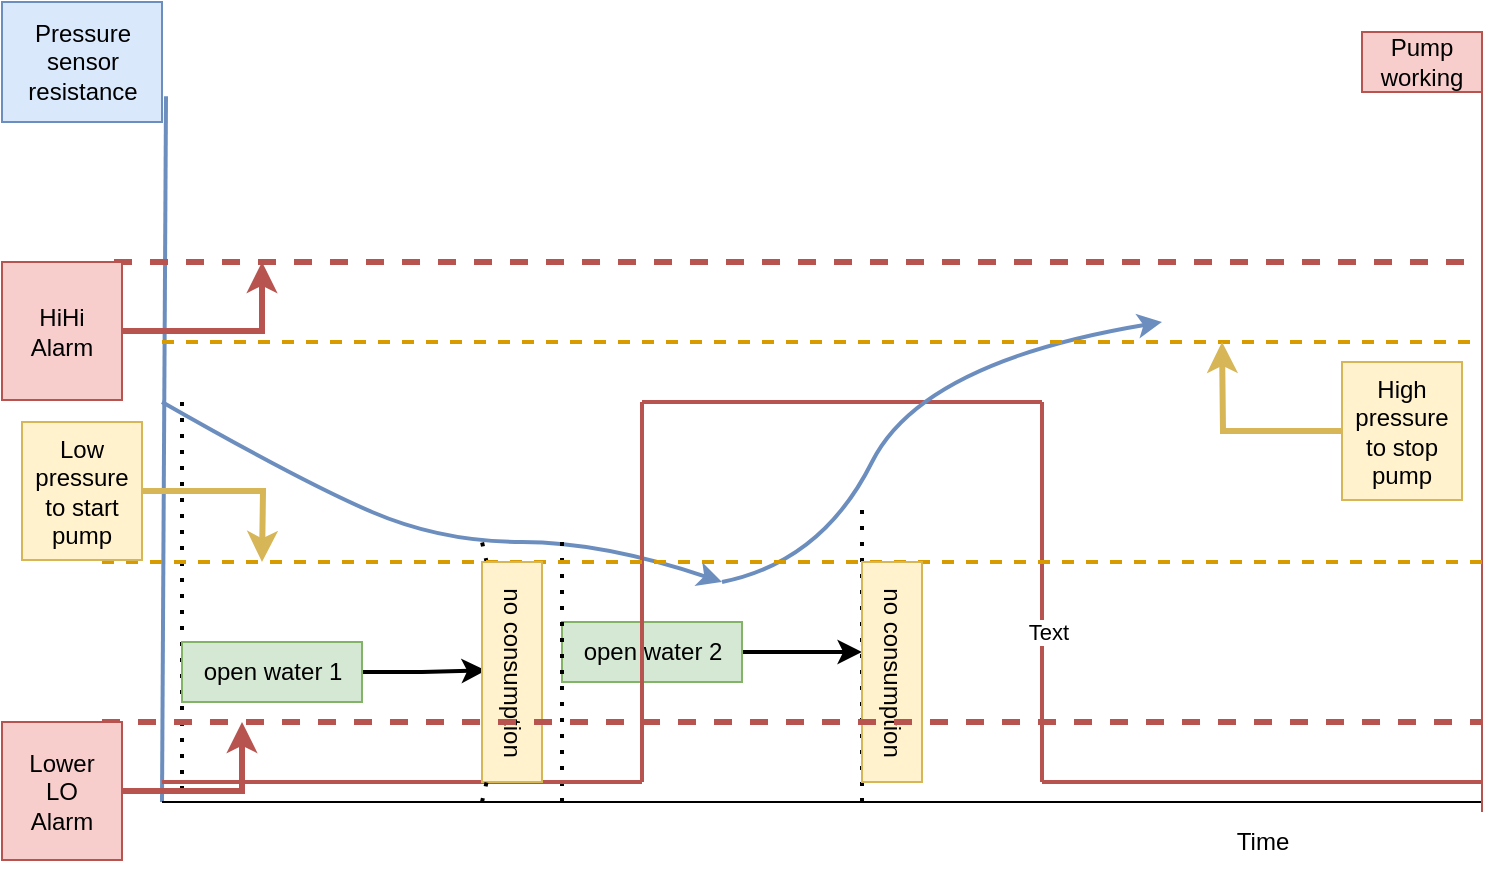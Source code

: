 <mxfile version="20.1.3" type="github">
  <diagram name="Page-1" id="c7558073-3199-34d8-9f00-42111426c3f3">
    <mxGraphModel dx="878" dy="634" grid="1" gridSize="10" guides="1" tooltips="1" connect="1" arrows="1" fold="1" page="1" pageScale="1" pageWidth="826" pageHeight="1169" background="none" math="0" shadow="0">
      <root>
        <mxCell id="0" />
        <mxCell id="1" parent="0" />
        <mxCell id="BxefesWGFPJ47FyZC_82-97" value="" style="endArrow=none;html=1;rounded=0;fillColor=#dae8fc;strokeColor=#6c8ebf;strokeWidth=2;exitX=1.025;exitY=0.786;exitDx=0;exitDy=0;exitPerimeter=0;" edge="1" parent="1" source="BxefesWGFPJ47FyZC_82-98">
          <mxGeometry width="50" height="50" relative="1" as="geometry">
            <mxPoint x="160" y="480" as="sourcePoint" />
            <mxPoint x="160" y="720" as="targetPoint" />
          </mxGeometry>
        </mxCell>
        <mxCell id="BxefesWGFPJ47FyZC_82-98" value="Pressure&lt;br&gt;sensor&lt;br&gt;resistance" style="text;html=1;align=center;verticalAlign=middle;resizable=0;points=[];autosize=1;strokeColor=#6c8ebf;fillColor=#dae8fc;" vertex="1" parent="1">
          <mxGeometry x="80" y="320" width="80" height="60" as="geometry" />
        </mxCell>
        <mxCell id="BxefesWGFPJ47FyZC_82-99" value="" style="endArrow=none;html=1;rounded=0;" edge="1" parent="1">
          <mxGeometry width="50" height="50" relative="1" as="geometry">
            <mxPoint x="160" y="720" as="sourcePoint" />
            <mxPoint x="820" y="720" as="targetPoint" />
          </mxGeometry>
        </mxCell>
        <mxCell id="BxefesWGFPJ47FyZC_82-101" value="Time" style="text;html=1;align=center;verticalAlign=middle;resizable=0;points=[];autosize=1;strokeColor=none;fillColor=none;" vertex="1" parent="1">
          <mxGeometry x="685" y="725" width="50" height="30" as="geometry" />
        </mxCell>
        <mxCell id="BxefesWGFPJ47FyZC_82-102" value="" style="endArrow=none;html=1;rounded=0;fillColor=#f8cecc;strokeColor=#b85450;exitX=1;exitY=1;exitDx=0;exitDy=0;" edge="1" parent="1" source="BxefesWGFPJ47FyZC_82-103">
          <mxGeometry width="50" height="50" relative="1" as="geometry">
            <mxPoint x="820" y="485" as="sourcePoint" />
            <mxPoint x="820" y="725" as="targetPoint" />
          </mxGeometry>
        </mxCell>
        <mxCell id="BxefesWGFPJ47FyZC_82-103" value="Pump working" style="text;html=1;strokeColor=#b85450;fillColor=#f8cecc;align=center;verticalAlign=middle;whiteSpace=wrap;rounded=0;" vertex="1" parent="1">
          <mxGeometry x="760" y="335" width="60" height="30" as="geometry" />
        </mxCell>
        <mxCell id="BxefesWGFPJ47FyZC_82-104" value="" style="curved=1;endArrow=classic;html=1;rounded=0;strokeWidth=2;fillColor=#dae8fc;strokeColor=#6c8ebf;" edge="1" parent="1">
          <mxGeometry width="50" height="50" relative="1" as="geometry">
            <mxPoint x="160" y="520" as="sourcePoint" />
            <mxPoint x="440" y="610" as="targetPoint" />
            <Array as="points">
              <mxPoint x="230" y="560" />
              <mxPoint x="300" y="590" />
              <mxPoint x="380" y="590" />
            </Array>
          </mxGeometry>
        </mxCell>
        <mxCell id="BxefesWGFPJ47FyZC_82-105" value="" style="endArrow=none;dashed=1;html=1;dashPattern=1 3;strokeWidth=2;rounded=0;" edge="1" parent="1">
          <mxGeometry width="50" height="50" relative="1" as="geometry">
            <mxPoint x="170" y="520" as="sourcePoint" />
            <mxPoint x="170" y="720" as="targetPoint" />
          </mxGeometry>
        </mxCell>
        <mxCell id="BxefesWGFPJ47FyZC_82-106" value="" style="endArrow=none;dashed=1;html=1;dashPattern=1 3;strokeWidth=2;rounded=0;startArrow=none;" edge="1" parent="1" source="BxefesWGFPJ47FyZC_82-120">
          <mxGeometry width="50" height="50" relative="1" as="geometry">
            <mxPoint x="320" y="720" as="sourcePoint" />
            <mxPoint x="320" y="590" as="targetPoint" />
          </mxGeometry>
        </mxCell>
        <mxCell id="BxefesWGFPJ47FyZC_82-123" style="edgeStyle=orthogonalEdgeStyle;rounded=0;orthogonalLoop=1;jettySize=auto;html=1;entryX=0.493;entryY=0.933;entryDx=0;entryDy=0;entryPerimeter=0;strokeWidth=2;" edge="1" parent="1" source="BxefesWGFPJ47FyZC_82-107" target="BxefesWGFPJ47FyZC_82-120">
          <mxGeometry relative="1" as="geometry" />
        </mxCell>
        <mxCell id="BxefesWGFPJ47FyZC_82-107" value="open water 1" style="text;html=1;align=center;verticalAlign=middle;resizable=0;points=[];autosize=1;strokeColor=#82b366;fillColor=#d5e8d4;" vertex="1" parent="1">
          <mxGeometry x="170" y="640" width="90" height="30" as="geometry" />
        </mxCell>
        <mxCell id="BxefesWGFPJ47FyZC_82-124" style="edgeStyle=orthogonalEdgeStyle;rounded=0;orthogonalLoop=1;jettySize=auto;html=1;strokeWidth=2;" edge="1" parent="1" source="BxefesWGFPJ47FyZC_82-108">
          <mxGeometry relative="1" as="geometry">
            <mxPoint x="510" y="645.0" as="targetPoint" />
          </mxGeometry>
        </mxCell>
        <mxCell id="BxefesWGFPJ47FyZC_82-108" value="open water 2" style="text;html=1;align=center;verticalAlign=middle;resizable=0;points=[];autosize=1;strokeColor=#82b366;fillColor=#d5e8d4;" vertex="1" parent="1">
          <mxGeometry x="360" y="630" width="90" height="30" as="geometry" />
        </mxCell>
        <mxCell id="BxefesWGFPJ47FyZC_82-109" value="" style="endArrow=none;dashed=1;html=1;dashPattern=1 3;strokeWidth=2;rounded=0;" edge="1" parent="1">
          <mxGeometry width="50" height="50" relative="1" as="geometry">
            <mxPoint x="360" y="720.0" as="sourcePoint" />
            <mxPoint x="360" y="590.0" as="targetPoint" />
          </mxGeometry>
        </mxCell>
        <mxCell id="BxefesWGFPJ47FyZC_82-110" value="" style="endArrow=none;dashed=1;html=1;dashPattern=1 3;strokeWidth=2;rounded=0;" edge="1" parent="1">
          <mxGeometry width="50" height="50" relative="1" as="geometry">
            <mxPoint x="510" y="720" as="sourcePoint" />
            <mxPoint x="510" y="570" as="targetPoint" />
          </mxGeometry>
        </mxCell>
        <mxCell id="BxefesWGFPJ47FyZC_82-111" value="" style="endArrow=none;html=1;rounded=0;strokeWidth=2;fillColor=#f8cecc;strokeColor=#b85450;" edge="1" parent="1">
          <mxGeometry width="50" height="50" relative="1" as="geometry">
            <mxPoint x="160" y="710" as="sourcePoint" />
            <mxPoint x="400" y="710" as="targetPoint" />
          </mxGeometry>
        </mxCell>
        <mxCell id="BxefesWGFPJ47FyZC_82-112" value="" style="endArrow=none;html=1;rounded=0;strokeWidth=2;fillColor=#f8cecc;strokeColor=#b85450;" edge="1" parent="1">
          <mxGeometry width="50" height="50" relative="1" as="geometry">
            <mxPoint x="400" y="710" as="sourcePoint" />
            <mxPoint x="400" y="520" as="targetPoint" />
          </mxGeometry>
        </mxCell>
        <mxCell id="BxefesWGFPJ47FyZC_82-113" value="" style="endArrow=none;html=1;rounded=0;strokeWidth=2;fillColor=#f8cecc;strokeColor=#b85450;" edge="1" parent="1">
          <mxGeometry width="50" height="50" relative="1" as="geometry">
            <mxPoint x="600" y="520" as="sourcePoint" />
            <mxPoint x="400" y="520" as="targetPoint" />
          </mxGeometry>
        </mxCell>
        <mxCell id="BxefesWGFPJ47FyZC_82-114" value="" style="curved=1;endArrow=classic;html=1;rounded=0;strokeWidth=2;fillColor=#dae8fc;strokeColor=#6c8ebf;" edge="1" parent="1">
          <mxGeometry width="50" height="50" relative="1" as="geometry">
            <mxPoint x="440" y="610" as="sourcePoint" />
            <mxPoint x="660" y="480" as="targetPoint" />
            <Array as="points">
              <mxPoint x="490" y="600" />
              <mxPoint x="540" y="500" />
            </Array>
          </mxGeometry>
        </mxCell>
        <mxCell id="BxefesWGFPJ47FyZC_82-116" value="" style="endArrow=none;html=1;rounded=0;strokeWidth=2;fillColor=#f8cecc;strokeColor=#b85450;" edge="1" parent="1">
          <mxGeometry width="50" height="50" relative="1" as="geometry">
            <mxPoint x="600" y="520" as="sourcePoint" />
            <mxPoint x="600" y="710" as="targetPoint" />
          </mxGeometry>
        </mxCell>
        <mxCell id="BxefesWGFPJ47FyZC_82-118" value="Text" style="edgeLabel;html=1;align=center;verticalAlign=middle;resizable=0;points=[];" vertex="1" connectable="0" parent="BxefesWGFPJ47FyZC_82-116">
          <mxGeometry x="0.213" y="3" relative="1" as="geometry">
            <mxPoint as="offset" />
          </mxGeometry>
        </mxCell>
        <mxCell id="BxefesWGFPJ47FyZC_82-117" value="" style="endArrow=none;dashed=1;html=1;rounded=0;strokeWidth=2;fillColor=#ffe6cc;strokeColor=#d79b00;" edge="1" parent="1">
          <mxGeometry width="50" height="50" relative="1" as="geometry">
            <mxPoint x="130" y="600" as="sourcePoint" />
            <mxPoint x="820" y="600" as="targetPoint" />
          </mxGeometry>
        </mxCell>
        <mxCell id="BxefesWGFPJ47FyZC_82-119" value="" style="endArrow=none;html=1;rounded=0;strokeWidth=2;fillColor=#f8cecc;strokeColor=#b85450;" edge="1" parent="1">
          <mxGeometry width="50" height="50" relative="1" as="geometry">
            <mxPoint x="600" y="710.0" as="sourcePoint" />
            <mxPoint x="820" y="710" as="targetPoint" />
          </mxGeometry>
        </mxCell>
        <mxCell id="BxefesWGFPJ47FyZC_82-120" value="no consumption" style="text;html=1;align=center;verticalAlign=middle;resizable=0;points=[];autosize=1;strokeColor=#d6b656;fillColor=#fff2cc;rotation=90;" vertex="1" parent="1">
          <mxGeometry x="280" y="640" width="110" height="30" as="geometry" />
        </mxCell>
        <mxCell id="BxefesWGFPJ47FyZC_82-121" value="" style="endArrow=none;dashed=1;html=1;dashPattern=1 3;strokeWidth=2;rounded=0;" edge="1" parent="1" target="BxefesWGFPJ47FyZC_82-120">
          <mxGeometry width="50" height="50" relative="1" as="geometry">
            <mxPoint x="320" y="720.0" as="sourcePoint" />
            <mxPoint x="320" y="590.0" as="targetPoint" />
          </mxGeometry>
        </mxCell>
        <mxCell id="BxefesWGFPJ47FyZC_82-125" value="no consumption" style="text;html=1;align=center;verticalAlign=middle;resizable=0;points=[];autosize=1;strokeColor=#d6b656;fillColor=#fff2cc;rotation=90;" vertex="1" parent="1">
          <mxGeometry x="470" y="640" width="110" height="30" as="geometry" />
        </mxCell>
        <mxCell id="BxefesWGFPJ47FyZC_82-134" style="edgeStyle=orthogonalEdgeStyle;rounded=0;orthogonalLoop=1;jettySize=auto;html=1;strokeWidth=3;fillColor=#fff2cc;strokeColor=#d6b656;" edge="1" parent="1" source="BxefesWGFPJ47FyZC_82-127">
          <mxGeometry relative="1" as="geometry">
            <mxPoint x="210" y="600.0" as="targetPoint" />
          </mxGeometry>
        </mxCell>
        <mxCell id="BxefesWGFPJ47FyZC_82-127" value="Low pressure to start pump" style="text;html=1;strokeColor=#d6b656;fillColor=#fff2cc;align=center;verticalAlign=middle;whiteSpace=wrap;rounded=0;" vertex="1" parent="1">
          <mxGeometry x="90" y="530" width="60" height="69" as="geometry" />
        </mxCell>
        <mxCell id="BxefesWGFPJ47FyZC_82-128" value="" style="endArrow=none;dashed=1;html=1;rounded=0;strokeWidth=2;fillColor=#ffe6cc;strokeColor=#d79b00;" edge="1" parent="1">
          <mxGeometry width="50" height="50" relative="1" as="geometry">
            <mxPoint x="160" y="490.0" as="sourcePoint" />
            <mxPoint x="820" y="490" as="targetPoint" />
          </mxGeometry>
        </mxCell>
        <mxCell id="BxefesWGFPJ47FyZC_82-133" style="edgeStyle=orthogonalEdgeStyle;rounded=0;orthogonalLoop=1;jettySize=auto;html=1;strokeWidth=3;fillColor=#fff2cc;strokeColor=#d6b656;" edge="1" parent="1" source="BxefesWGFPJ47FyZC_82-130">
          <mxGeometry relative="1" as="geometry">
            <mxPoint x="690" y="490" as="targetPoint" />
          </mxGeometry>
        </mxCell>
        <mxCell id="BxefesWGFPJ47FyZC_82-130" value="High pressure to stop pump" style="text;html=1;strokeColor=#d6b656;fillColor=#fff2cc;align=center;verticalAlign=middle;whiteSpace=wrap;rounded=0;" vertex="1" parent="1">
          <mxGeometry x="750" y="500" width="60" height="69" as="geometry" />
        </mxCell>
        <mxCell id="BxefesWGFPJ47FyZC_82-131" value="" style="endArrow=none;dashed=1;html=1;rounded=0;strokeWidth=3;fillColor=#f8cecc;strokeColor=#b85450;" edge="1" parent="1">
          <mxGeometry width="50" height="50" relative="1" as="geometry">
            <mxPoint x="130" y="680.0" as="sourcePoint" />
            <mxPoint x="820" y="680.0" as="targetPoint" />
          </mxGeometry>
        </mxCell>
        <mxCell id="BxefesWGFPJ47FyZC_82-132" value="" style="endArrow=none;dashed=1;html=1;rounded=0;strokeWidth=3;fillColor=#f8cecc;strokeColor=#b85450;" edge="1" parent="1">
          <mxGeometry width="50" height="50" relative="1" as="geometry">
            <mxPoint x="136" y="450.0" as="sourcePoint" />
            <mxPoint x="820" y="450" as="targetPoint" />
          </mxGeometry>
        </mxCell>
        <mxCell id="BxefesWGFPJ47FyZC_82-136" style="edgeStyle=orthogonalEdgeStyle;rounded=0;orthogonalLoop=1;jettySize=auto;html=1;strokeWidth=3;fillColor=#f8cecc;strokeColor=#b85450;" edge="1" parent="1" source="BxefesWGFPJ47FyZC_82-135">
          <mxGeometry relative="1" as="geometry">
            <mxPoint x="200" y="680" as="targetPoint" />
            <Array as="points">
              <mxPoint x="200" y="714" />
            </Array>
          </mxGeometry>
        </mxCell>
        <mxCell id="BxefesWGFPJ47FyZC_82-135" value="Lower&lt;br&gt;LO&lt;br&gt;Alarm" style="text;html=1;strokeColor=#b85450;fillColor=#f8cecc;align=center;verticalAlign=middle;whiteSpace=wrap;rounded=0;" vertex="1" parent="1">
          <mxGeometry x="80" y="680" width="60" height="69" as="geometry" />
        </mxCell>
        <mxCell id="BxefesWGFPJ47FyZC_82-138" style="edgeStyle=orthogonalEdgeStyle;rounded=0;orthogonalLoop=1;jettySize=auto;html=1;strokeWidth=3;fillColor=#f8cecc;strokeColor=#b85450;" edge="1" parent="1" source="BxefesWGFPJ47FyZC_82-137">
          <mxGeometry relative="1" as="geometry">
            <mxPoint x="210" y="450" as="targetPoint" />
            <Array as="points">
              <mxPoint x="210" y="484" />
            </Array>
          </mxGeometry>
        </mxCell>
        <mxCell id="BxefesWGFPJ47FyZC_82-137" value="HiHi&lt;br&gt;Alarm" style="text;html=1;strokeColor=#b85450;fillColor=#f8cecc;align=center;verticalAlign=middle;whiteSpace=wrap;rounded=0;" vertex="1" parent="1">
          <mxGeometry x="80" y="450" width="60" height="69" as="geometry" />
        </mxCell>
      </root>
    </mxGraphModel>
  </diagram>
</mxfile>

